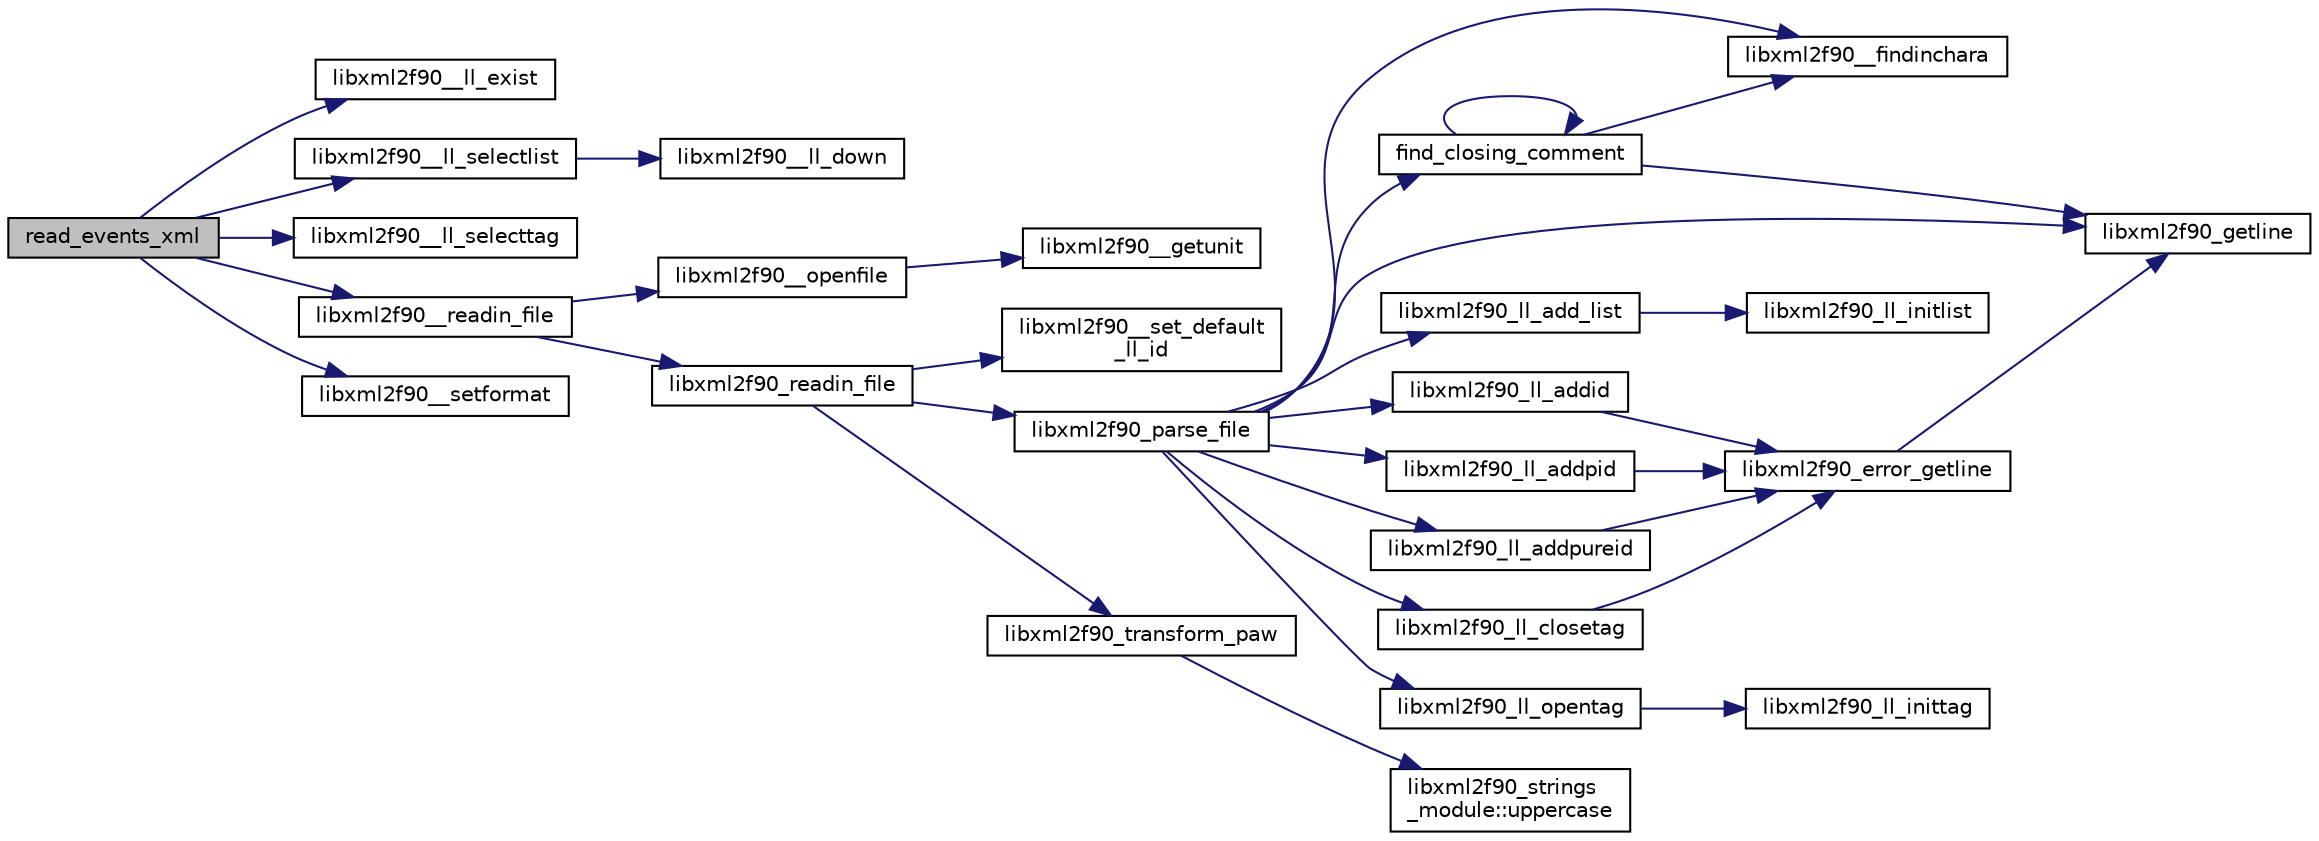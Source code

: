 digraph "read_events_xml"
{
 // LATEX_PDF_SIZE
  edge [fontname="Helvetica",fontsize="10",labelfontname="Helvetica",labelfontsize="10"];
  node [fontname="Helvetica",fontsize="10",shape=record];
  rankdir="LR";
  Node1 [label="read_events_xml",height=0.2,width=0.4,color="black", fillcolor="grey75", style="filled", fontcolor="black",tooltip=" "];
  Node1 -> Node2 [color="midnightblue",fontsize="10",style="solid",fontname="Helvetica"];
  Node2 [label="libxml2f90__ll_exist",height=0.2,width=0.4,color="black", fillcolor="white", style="filled",URL="$libxml2f90_8f90__pp_8f90.html#a3693c7841e7cf085873b2193e4eb51cf",tooltip=" "];
  Node1 -> Node3 [color="midnightblue",fontsize="10",style="solid",fontname="Helvetica"];
  Node3 [label="libxml2f90__ll_selectlist",height=0.2,width=0.4,color="black", fillcolor="white", style="filled",URL="$libxml2f90_8f90__pp_8f90.html#aa648c34edeb1a504525200e1aed59f18",tooltip=" "];
  Node3 -> Node4 [color="midnightblue",fontsize="10",style="solid",fontname="Helvetica"];
  Node4 [label="libxml2f90__ll_down",height=0.2,width=0.4,color="black", fillcolor="white", style="filled",URL="$libxml2f90_8f90__pp_8f90.html#abe93b7544a083264c1c567ae64b7afa1",tooltip=" "];
  Node1 -> Node5 [color="midnightblue",fontsize="10",style="solid",fontname="Helvetica"];
  Node5 [label="libxml2f90__ll_selecttag",height=0.2,width=0.4,color="black", fillcolor="white", style="filled",URL="$libxml2f90_8f90__pp_8f90.html#a82a4ef1569ea46506f400cf73fce7369",tooltip=" "];
  Node1 -> Node6 [color="midnightblue",fontsize="10",style="solid",fontname="Helvetica"];
  Node6 [label="libxml2f90__readin_file",height=0.2,width=0.4,color="black", fillcolor="white", style="filled",URL="$libxml2f90_8f90__pp_8f90.html#a9bbaec04b4014748bfea3b37b0a13f4a",tooltip=" "];
  Node6 -> Node7 [color="midnightblue",fontsize="10",style="solid",fontname="Helvetica"];
  Node7 [label="libxml2f90__openfile",height=0.2,width=0.4,color="black", fillcolor="white", style="filled",URL="$libxml2f90_8f90__pp_8f90.html#afd27bcb20bad3d7a8445a9090dcd8d01",tooltip=" "];
  Node7 -> Node8 [color="midnightblue",fontsize="10",style="solid",fontname="Helvetica"];
  Node8 [label="libxml2f90__getunit",height=0.2,width=0.4,color="black", fillcolor="white", style="filled",URL="$libxml2f90_8f90__pp_8f90.html#a91985cd2da8e09ba96809c73c6fa0286",tooltip=" "];
  Node6 -> Node9 [color="midnightblue",fontsize="10",style="solid",fontname="Helvetica"];
  Node9 [label="libxml2f90_readin_file",height=0.2,width=0.4,color="black", fillcolor="white", style="filled",URL="$libxml2f90_8f90__pp_8f90.html#ae414619cb8c245cec37ab69b1acd4482",tooltip=" "];
  Node9 -> Node10 [color="midnightblue",fontsize="10",style="solid",fontname="Helvetica"];
  Node10 [label="libxml2f90__set_default\l_ll_id",height=0.2,width=0.4,color="black", fillcolor="white", style="filled",URL="$libxml2f90_8f90__pp_8f90.html#ab64e354c556b4f4e6f258a7573b3fb95",tooltip=" "];
  Node9 -> Node11 [color="midnightblue",fontsize="10",style="solid",fontname="Helvetica"];
  Node11 [label="libxml2f90_parse_file",height=0.2,width=0.4,color="black", fillcolor="white", style="filled",URL="$libxml2f90_8f90__pp_8f90.html#a41bf2706485a325b4b1515c83ac50a67",tooltip=" "];
  Node11 -> Node12 [color="midnightblue",fontsize="10",style="solid",fontname="Helvetica"];
  Node12 [label="find_closing_comment",height=0.2,width=0.4,color="black", fillcolor="white", style="filled",URL="$libxml2f90_8f90__pp_8f90.html#a2db841b17a0ef4d76e4b31f4ff479f4c",tooltip=" "];
  Node12 -> Node12 [color="midnightblue",fontsize="10",style="solid",fontname="Helvetica"];
  Node12 -> Node13 [color="midnightblue",fontsize="10",style="solid",fontname="Helvetica"];
  Node13 [label="libxml2f90__findinchara",height=0.2,width=0.4,color="black", fillcolor="white", style="filled",URL="$libxml2f90_8f90__pp_8f90.html#a32693bbc0bcd62439a95f4e0a2d4da6d",tooltip=" "];
  Node12 -> Node14 [color="midnightblue",fontsize="10",style="solid",fontname="Helvetica"];
  Node14 [label="libxml2f90_getline",height=0.2,width=0.4,color="black", fillcolor="white", style="filled",URL="$libxml2f90_8f90__pp_8f90.html#abef5a4be7710d60ad11aab5a59fe5325",tooltip=" "];
  Node11 -> Node13 [color="midnightblue",fontsize="10",style="solid",fontname="Helvetica"];
  Node11 -> Node14 [color="midnightblue",fontsize="10",style="solid",fontname="Helvetica"];
  Node11 -> Node15 [color="midnightblue",fontsize="10",style="solid",fontname="Helvetica"];
  Node15 [label="libxml2f90_ll_add_list",height=0.2,width=0.4,color="black", fillcolor="white", style="filled",URL="$libxml2f90_8f90__pp_8f90.html#a1eaede8d08ffde30b3ef74f657ac0126",tooltip=" "];
  Node15 -> Node16 [color="midnightblue",fontsize="10",style="solid",fontname="Helvetica"];
  Node16 [label="libxml2f90_ll_initlist",height=0.2,width=0.4,color="black", fillcolor="white", style="filled",URL="$libxml2f90_8f90__pp_8f90.html#abd1f7aafd23265c8c8ed7934fff5af75",tooltip=" "];
  Node11 -> Node17 [color="midnightblue",fontsize="10",style="solid",fontname="Helvetica"];
  Node17 [label="libxml2f90_ll_addid",height=0.2,width=0.4,color="black", fillcolor="white", style="filled",URL="$libxml2f90_8f90__pp_8f90.html#aedf302b29e22ba3b7312a7650ac0134b",tooltip=" "];
  Node17 -> Node18 [color="midnightblue",fontsize="10",style="solid",fontname="Helvetica"];
  Node18 [label="libxml2f90_error_getline",height=0.2,width=0.4,color="black", fillcolor="white", style="filled",URL="$libxml2f90_8f90__pp_8f90.html#ae1a542a061a5705a796b5373b0dcaf1b",tooltip=" "];
  Node18 -> Node14 [color="midnightblue",fontsize="10",style="solid",fontname="Helvetica"];
  Node11 -> Node19 [color="midnightblue",fontsize="10",style="solid",fontname="Helvetica"];
  Node19 [label="libxml2f90_ll_addpid",height=0.2,width=0.4,color="black", fillcolor="white", style="filled",URL="$libxml2f90_8f90__pp_8f90.html#a844ec38349c1e4d4537237258b453eda",tooltip=" "];
  Node19 -> Node18 [color="midnightblue",fontsize="10",style="solid",fontname="Helvetica"];
  Node11 -> Node20 [color="midnightblue",fontsize="10",style="solid",fontname="Helvetica"];
  Node20 [label="libxml2f90_ll_addpureid",height=0.2,width=0.4,color="black", fillcolor="white", style="filled",URL="$libxml2f90_8f90__pp_8f90.html#a339be1907542e3618239cb185bd5c386",tooltip=" "];
  Node20 -> Node18 [color="midnightblue",fontsize="10",style="solid",fontname="Helvetica"];
  Node11 -> Node21 [color="midnightblue",fontsize="10",style="solid",fontname="Helvetica"];
  Node21 [label="libxml2f90_ll_closetag",height=0.2,width=0.4,color="black", fillcolor="white", style="filled",URL="$libxml2f90_8f90__pp_8f90.html#a23bfc785d957e044414ea18be75ac87a",tooltip=" "];
  Node21 -> Node18 [color="midnightblue",fontsize="10",style="solid",fontname="Helvetica"];
  Node11 -> Node22 [color="midnightblue",fontsize="10",style="solid",fontname="Helvetica"];
  Node22 [label="libxml2f90_ll_opentag",height=0.2,width=0.4,color="black", fillcolor="white", style="filled",URL="$libxml2f90_8f90__pp_8f90.html#a102819b1160e7cccf698c60979acaef5",tooltip=" "];
  Node22 -> Node23 [color="midnightblue",fontsize="10",style="solid",fontname="Helvetica"];
  Node23 [label="libxml2f90_ll_inittag",height=0.2,width=0.4,color="black", fillcolor="white", style="filled",URL="$libxml2f90_8f90__pp_8f90.html#a9ffe2ce74c95d1e444dd17c02cf7ca19",tooltip=" "];
  Node9 -> Node24 [color="midnightblue",fontsize="10",style="solid",fontname="Helvetica"];
  Node24 [label="libxml2f90_transform_paw",height=0.2,width=0.4,color="black", fillcolor="white", style="filled",URL="$libxml2f90_8f90__pp_8f90.html#abf51b9d401b7210767c8a771a9ba2cf4",tooltip=" "];
  Node24 -> Node25 [color="midnightblue",fontsize="10",style="solid",fontname="Helvetica"];
  Node25 [label="libxml2f90_strings\l_module::uppercase",height=0.2,width=0.4,color="black", fillcolor="white", style="filled",URL="$namespacelibxml2f90__strings__module.html#a9793dff5114e7403d7f95c0b8f493e1d",tooltip=" "];
  Node1 -> Node26 [color="midnightblue",fontsize="10",style="solid",fontname="Helvetica"];
  Node26 [label="libxml2f90__setformat",height=0.2,width=0.4,color="black", fillcolor="white", style="filled",URL="$libxml2f90_8f90__pp_8f90.html#a2b331dda347708a2db3459b365b848dc",tooltip=" "];
}
